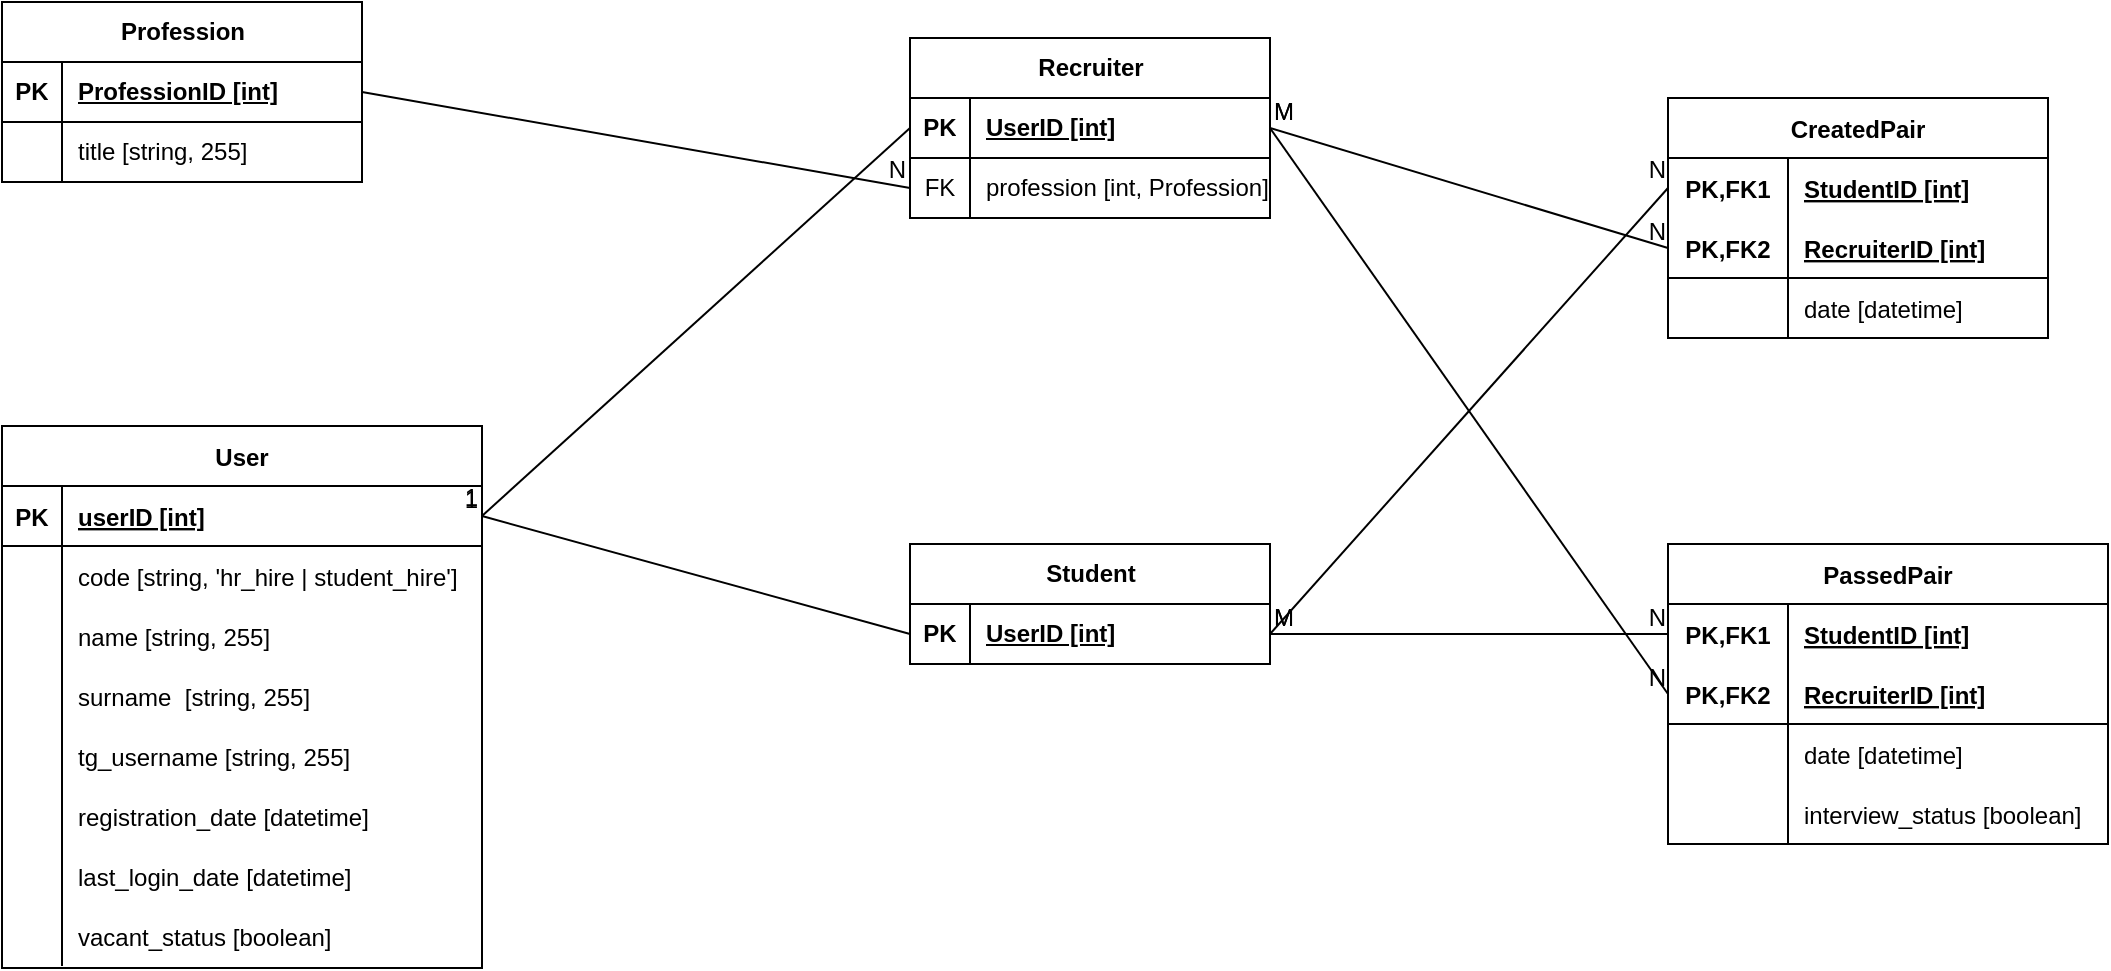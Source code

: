 <mxfile version="21.7.2" type="device">
  <diagram id="mculKDjWNxcwX99uYk2L" name="Страница 1">
    <mxGraphModel dx="2266" dy="791" grid="0" gridSize="10" guides="1" tooltips="1" connect="1" arrows="1" fold="1" page="1" pageScale="1" pageWidth="400000" pageHeight="400000" math="0" shadow="0">
      <root>
        <mxCell id="0" />
        <mxCell id="1" parent="0" />
        <mxCell id="CzE8QsRGte8Shj3lOqac-1" value="User" style="shape=table;startSize=30;container=1;collapsible=1;childLayout=tableLayout;fixedRows=1;rowLines=0;fontStyle=1;align=center;resizeLast=1;" parent="1" vertex="1">
          <mxGeometry x="135" y="407" width="240" height="271" as="geometry">
            <mxRectangle x="270" y="170" width="70" height="30" as="alternateBounds" />
          </mxGeometry>
        </mxCell>
        <mxCell id="CzE8QsRGte8Shj3lOqac-2" value="" style="shape=tableRow;horizontal=0;startSize=0;swimlaneHead=0;swimlaneBody=0;fillColor=none;collapsible=0;dropTarget=0;points=[[0,0.5],[1,0.5]];portConstraint=eastwest;top=0;left=0;right=0;bottom=1;" parent="CzE8QsRGte8Shj3lOqac-1" vertex="1">
          <mxGeometry y="30" width="240" height="30" as="geometry" />
        </mxCell>
        <mxCell id="CzE8QsRGte8Shj3lOqac-3" value="PK" style="shape=partialRectangle;connectable=0;fillColor=none;top=0;left=0;bottom=0;right=0;fontStyle=1;overflow=hidden;" parent="CzE8QsRGte8Shj3lOqac-2" vertex="1">
          <mxGeometry width="30" height="30" as="geometry">
            <mxRectangle width="30" height="30" as="alternateBounds" />
          </mxGeometry>
        </mxCell>
        <mxCell id="CzE8QsRGte8Shj3lOqac-4" value="userID [int]" style="shape=partialRectangle;connectable=0;fillColor=none;top=0;left=0;bottom=0;right=0;align=left;spacingLeft=6;fontStyle=5;overflow=hidden;" parent="CzE8QsRGte8Shj3lOqac-2" vertex="1">
          <mxGeometry x="30" width="210" height="30" as="geometry">
            <mxRectangle width="210" height="30" as="alternateBounds" />
          </mxGeometry>
        </mxCell>
        <mxCell id="CzE8QsRGte8Shj3lOqac-5" value="" style="shape=tableRow;horizontal=0;startSize=0;swimlaneHead=0;swimlaneBody=0;fillColor=none;collapsible=0;dropTarget=0;points=[[0,0.5],[1,0.5]];portConstraint=eastwest;top=0;left=0;right=0;bottom=0;" parent="CzE8QsRGte8Shj3lOqac-1" vertex="1">
          <mxGeometry y="60" width="240" height="30" as="geometry" />
        </mxCell>
        <mxCell id="CzE8QsRGte8Shj3lOqac-6" value="" style="shape=partialRectangle;connectable=0;fillColor=none;top=0;left=0;bottom=0;right=0;editable=1;overflow=hidden;" parent="CzE8QsRGte8Shj3lOqac-5" vertex="1">
          <mxGeometry width="30" height="30" as="geometry">
            <mxRectangle width="30" height="30" as="alternateBounds" />
          </mxGeometry>
        </mxCell>
        <mxCell id="CzE8QsRGte8Shj3lOqac-7" value="code [string, &#39;hr_hire | student_hire&#39;]" style="shape=partialRectangle;connectable=0;fillColor=none;top=0;left=0;bottom=0;right=0;align=left;spacingLeft=6;overflow=hidden;" parent="CzE8QsRGte8Shj3lOqac-5" vertex="1">
          <mxGeometry x="30" width="210" height="30" as="geometry">
            <mxRectangle width="210" height="30" as="alternateBounds" />
          </mxGeometry>
        </mxCell>
        <mxCell id="CzE8QsRGte8Shj3lOqac-8" value="" style="shape=tableRow;horizontal=0;startSize=0;swimlaneHead=0;swimlaneBody=0;fillColor=none;collapsible=0;dropTarget=0;points=[[0,0.5],[1,0.5]];portConstraint=eastwest;top=0;left=0;right=0;bottom=0;" parent="CzE8QsRGte8Shj3lOqac-1" vertex="1">
          <mxGeometry y="90" width="240" height="30" as="geometry" />
        </mxCell>
        <mxCell id="CzE8QsRGte8Shj3lOqac-9" value="" style="shape=partialRectangle;connectable=0;fillColor=none;top=0;left=0;bottom=0;right=0;editable=1;overflow=hidden;" parent="CzE8QsRGte8Shj3lOqac-8" vertex="1">
          <mxGeometry width="30" height="30" as="geometry">
            <mxRectangle width="30" height="30" as="alternateBounds" />
          </mxGeometry>
        </mxCell>
        <mxCell id="CzE8QsRGte8Shj3lOqac-10" value="name [string, 255]" style="shape=partialRectangle;connectable=0;fillColor=none;top=0;left=0;bottom=0;right=0;align=left;spacingLeft=6;overflow=hidden;" parent="CzE8QsRGte8Shj3lOqac-8" vertex="1">
          <mxGeometry x="30" width="210" height="30" as="geometry">
            <mxRectangle width="210" height="30" as="alternateBounds" />
          </mxGeometry>
        </mxCell>
        <mxCell id="CzE8QsRGte8Shj3lOqac-11" value="" style="shape=tableRow;horizontal=0;startSize=0;swimlaneHead=0;swimlaneBody=0;fillColor=none;collapsible=0;dropTarget=0;points=[[0,0.5],[1,0.5]];portConstraint=eastwest;top=0;left=0;right=0;bottom=0;" parent="CzE8QsRGte8Shj3lOqac-1" vertex="1">
          <mxGeometry y="120" width="240" height="30" as="geometry" />
        </mxCell>
        <mxCell id="CzE8QsRGte8Shj3lOqac-12" value="" style="shape=partialRectangle;connectable=0;fillColor=none;top=0;left=0;bottom=0;right=0;editable=1;overflow=hidden;" parent="CzE8QsRGte8Shj3lOqac-11" vertex="1">
          <mxGeometry width="30" height="30" as="geometry">
            <mxRectangle width="30" height="30" as="alternateBounds" />
          </mxGeometry>
        </mxCell>
        <mxCell id="CzE8QsRGte8Shj3lOqac-13" value="surname  [string, 255]" style="shape=partialRectangle;connectable=0;fillColor=none;top=0;left=0;bottom=0;right=0;align=left;spacingLeft=6;overflow=hidden;" parent="CzE8QsRGte8Shj3lOqac-11" vertex="1">
          <mxGeometry x="30" width="210" height="30" as="geometry">
            <mxRectangle width="210" height="30" as="alternateBounds" />
          </mxGeometry>
        </mxCell>
        <mxCell id="CzE8QsRGte8Shj3lOqac-32" value="" style="shape=tableRow;horizontal=0;startSize=0;swimlaneHead=0;swimlaneBody=0;fillColor=none;collapsible=0;dropTarget=0;points=[[0,0.5],[1,0.5]];portConstraint=eastwest;top=0;left=0;right=0;bottom=0;" parent="CzE8QsRGte8Shj3lOqac-1" vertex="1">
          <mxGeometry y="150" width="240" height="30" as="geometry" />
        </mxCell>
        <mxCell id="CzE8QsRGte8Shj3lOqac-33" value="" style="shape=partialRectangle;connectable=0;fillColor=none;top=0;left=0;bottom=0;right=0;editable=1;overflow=hidden;" parent="CzE8QsRGte8Shj3lOqac-32" vertex="1">
          <mxGeometry width="30" height="30" as="geometry">
            <mxRectangle width="30" height="30" as="alternateBounds" />
          </mxGeometry>
        </mxCell>
        <mxCell id="CzE8QsRGte8Shj3lOqac-34" value="tg_username [string, 255]" style="shape=partialRectangle;connectable=0;fillColor=none;top=0;left=0;bottom=0;right=0;align=left;spacingLeft=6;overflow=hidden;" parent="CzE8QsRGte8Shj3lOqac-32" vertex="1">
          <mxGeometry x="30" width="210" height="30" as="geometry">
            <mxRectangle width="210" height="30" as="alternateBounds" />
          </mxGeometry>
        </mxCell>
        <mxCell id="CzE8QsRGte8Shj3lOqac-35" value="" style="shape=tableRow;horizontal=0;startSize=0;swimlaneHead=0;swimlaneBody=0;fillColor=none;collapsible=0;dropTarget=0;points=[[0,0.5],[1,0.5]];portConstraint=eastwest;top=0;left=0;right=0;bottom=0;" parent="CzE8QsRGte8Shj3lOqac-1" vertex="1">
          <mxGeometry y="180" width="240" height="30" as="geometry" />
        </mxCell>
        <mxCell id="CzE8QsRGte8Shj3lOqac-36" value="" style="shape=partialRectangle;connectable=0;fillColor=none;top=0;left=0;bottom=0;right=0;editable=1;overflow=hidden;" parent="CzE8QsRGte8Shj3lOqac-35" vertex="1">
          <mxGeometry width="30" height="30" as="geometry">
            <mxRectangle width="30" height="30" as="alternateBounds" />
          </mxGeometry>
        </mxCell>
        <mxCell id="CzE8QsRGte8Shj3lOqac-37" value="registration_date [datetime]" style="shape=partialRectangle;connectable=0;fillColor=none;top=0;left=0;bottom=0;right=0;align=left;spacingLeft=6;overflow=hidden;" parent="CzE8QsRGte8Shj3lOqac-35" vertex="1">
          <mxGeometry x="30" width="210" height="30" as="geometry">
            <mxRectangle width="210" height="30" as="alternateBounds" />
          </mxGeometry>
        </mxCell>
        <mxCell id="2kjwmSUVlxlNV21aNKd8-40" value="" style="shape=tableRow;horizontal=0;startSize=0;swimlaneHead=0;swimlaneBody=0;fillColor=none;collapsible=0;dropTarget=0;points=[[0,0.5],[1,0.5]];portConstraint=eastwest;top=0;left=0;right=0;bottom=0;" parent="CzE8QsRGte8Shj3lOqac-1" vertex="1">
          <mxGeometry y="210" width="240" height="30" as="geometry" />
        </mxCell>
        <mxCell id="2kjwmSUVlxlNV21aNKd8-41" value="" style="shape=partialRectangle;connectable=0;fillColor=none;top=0;left=0;bottom=0;right=0;editable=1;overflow=hidden;" parent="2kjwmSUVlxlNV21aNKd8-40" vertex="1">
          <mxGeometry width="30" height="30" as="geometry">
            <mxRectangle width="30" height="30" as="alternateBounds" />
          </mxGeometry>
        </mxCell>
        <mxCell id="2kjwmSUVlxlNV21aNKd8-42" value="last_login_date [datetime]" style="shape=partialRectangle;connectable=0;fillColor=none;top=0;left=0;bottom=0;right=0;align=left;spacingLeft=6;overflow=hidden;" parent="2kjwmSUVlxlNV21aNKd8-40" vertex="1">
          <mxGeometry x="30" width="210" height="30" as="geometry">
            <mxRectangle width="210" height="30" as="alternateBounds" />
          </mxGeometry>
        </mxCell>
        <mxCell id="2kjwmSUVlxlNV21aNKd8-37" value="" style="shape=tableRow;horizontal=0;startSize=0;swimlaneHead=0;swimlaneBody=0;fillColor=none;collapsible=0;dropTarget=0;points=[[0,0.5],[1,0.5]];portConstraint=eastwest;top=0;left=0;right=0;bottom=0;" parent="CzE8QsRGte8Shj3lOqac-1" vertex="1">
          <mxGeometry y="240" width="240" height="30" as="geometry" />
        </mxCell>
        <mxCell id="2kjwmSUVlxlNV21aNKd8-38" value="" style="shape=partialRectangle;connectable=0;fillColor=none;top=0;left=0;bottom=0;right=0;editable=1;overflow=hidden;" parent="2kjwmSUVlxlNV21aNKd8-37" vertex="1">
          <mxGeometry width="30" height="30" as="geometry">
            <mxRectangle width="30" height="30" as="alternateBounds" />
          </mxGeometry>
        </mxCell>
        <mxCell id="2kjwmSUVlxlNV21aNKd8-39" value="vacant_status [boolean]" style="shape=partialRectangle;connectable=0;fillColor=none;top=0;left=0;bottom=0;right=0;align=left;spacingLeft=6;overflow=hidden;" parent="2kjwmSUVlxlNV21aNKd8-37" vertex="1">
          <mxGeometry x="30" width="210" height="30" as="geometry">
            <mxRectangle width="210" height="30" as="alternateBounds" />
          </mxGeometry>
        </mxCell>
        <mxCell id="CzE8QsRGte8Shj3lOqac-38" value="CreatedPair" style="shape=table;startSize=30;container=1;collapsible=1;childLayout=tableLayout;fixedRows=1;rowLines=0;fontStyle=1;align=center;resizeLast=1;" parent="1" vertex="1">
          <mxGeometry x="968" y="243" width="190" height="120" as="geometry" />
        </mxCell>
        <mxCell id="CzE8QsRGte8Shj3lOqac-39" value="" style="shape=tableRow;horizontal=0;startSize=0;swimlaneHead=0;swimlaneBody=0;fillColor=none;collapsible=0;dropTarget=0;points=[[0,0.5],[1,0.5]];portConstraint=eastwest;top=0;left=0;right=0;bottom=0;" parent="CzE8QsRGte8Shj3lOqac-38" vertex="1">
          <mxGeometry y="30" width="190" height="30" as="geometry" />
        </mxCell>
        <mxCell id="CzE8QsRGte8Shj3lOqac-40" value="PK,FK1" style="shape=partialRectangle;connectable=0;fillColor=none;top=0;left=0;bottom=0;right=0;fontStyle=1;overflow=hidden;" parent="CzE8QsRGte8Shj3lOqac-39" vertex="1">
          <mxGeometry width="60" height="30" as="geometry">
            <mxRectangle width="60" height="30" as="alternateBounds" />
          </mxGeometry>
        </mxCell>
        <mxCell id="CzE8QsRGte8Shj3lOqac-41" value="StudentID [int]" style="shape=partialRectangle;connectable=0;fillColor=none;top=0;left=0;bottom=0;right=0;align=left;spacingLeft=6;fontStyle=5;overflow=hidden;" parent="CzE8QsRGte8Shj3lOqac-39" vertex="1">
          <mxGeometry x="60" width="130" height="30" as="geometry">
            <mxRectangle width="130" height="30" as="alternateBounds" />
          </mxGeometry>
        </mxCell>
        <mxCell id="CzE8QsRGte8Shj3lOqac-42" value="" style="shape=tableRow;horizontal=0;startSize=0;swimlaneHead=0;swimlaneBody=0;fillColor=none;collapsible=0;dropTarget=0;points=[[0,0.5],[1,0.5]];portConstraint=eastwest;top=0;left=0;right=0;bottom=1;" parent="CzE8QsRGte8Shj3lOqac-38" vertex="1">
          <mxGeometry y="60" width="190" height="30" as="geometry" />
        </mxCell>
        <mxCell id="CzE8QsRGte8Shj3lOqac-43" value="PK,FK2" style="shape=partialRectangle;connectable=0;fillColor=none;top=0;left=0;bottom=0;right=0;fontStyle=1;overflow=hidden;" parent="CzE8QsRGte8Shj3lOqac-42" vertex="1">
          <mxGeometry width="60" height="30" as="geometry">
            <mxRectangle width="60" height="30" as="alternateBounds" />
          </mxGeometry>
        </mxCell>
        <mxCell id="CzE8QsRGte8Shj3lOqac-44" value="RecruiterID [int]" style="shape=partialRectangle;connectable=0;fillColor=none;top=0;left=0;bottom=0;right=0;align=left;spacingLeft=6;fontStyle=5;overflow=hidden;" parent="CzE8QsRGte8Shj3lOqac-42" vertex="1">
          <mxGeometry x="60" width="130" height="30" as="geometry">
            <mxRectangle width="130" height="30" as="alternateBounds" />
          </mxGeometry>
        </mxCell>
        <mxCell id="CzE8QsRGte8Shj3lOqac-45" value="" style="shape=tableRow;horizontal=0;startSize=0;swimlaneHead=0;swimlaneBody=0;fillColor=none;collapsible=0;dropTarget=0;points=[[0,0.5],[1,0.5]];portConstraint=eastwest;top=0;left=0;right=0;bottom=0;" parent="CzE8QsRGte8Shj3lOqac-38" vertex="1">
          <mxGeometry y="90" width="190" height="30" as="geometry" />
        </mxCell>
        <mxCell id="CzE8QsRGte8Shj3lOqac-46" value="" style="shape=partialRectangle;connectable=0;fillColor=none;top=0;left=0;bottom=0;right=0;editable=1;overflow=hidden;" parent="CzE8QsRGte8Shj3lOqac-45" vertex="1">
          <mxGeometry width="60" height="30" as="geometry">
            <mxRectangle width="60" height="30" as="alternateBounds" />
          </mxGeometry>
        </mxCell>
        <mxCell id="CzE8QsRGte8Shj3lOqac-47" value="date [datetime]" style="shape=partialRectangle;connectable=0;fillColor=none;top=0;left=0;bottom=0;right=0;align=left;spacingLeft=6;overflow=hidden;" parent="CzE8QsRGte8Shj3lOqac-45" vertex="1">
          <mxGeometry x="60" width="130" height="30" as="geometry">
            <mxRectangle width="130" height="30" as="alternateBounds" />
          </mxGeometry>
        </mxCell>
        <mxCell id="2kjwmSUVlxlNV21aNKd8-1" value="Recruiter" style="shape=table;startSize=30;container=1;collapsible=1;childLayout=tableLayout;fixedRows=1;rowLines=0;fontStyle=1;align=center;resizeLast=1;html=1;" parent="1" vertex="1">
          <mxGeometry x="589" y="213" width="180" height="90" as="geometry" />
        </mxCell>
        <mxCell id="2kjwmSUVlxlNV21aNKd8-2" value="" style="shape=tableRow;horizontal=0;startSize=0;swimlaneHead=0;swimlaneBody=0;fillColor=none;collapsible=0;dropTarget=0;points=[[0,0.5],[1,0.5]];portConstraint=eastwest;top=0;left=0;right=0;bottom=1;" parent="2kjwmSUVlxlNV21aNKd8-1" vertex="1">
          <mxGeometry y="30" width="180" height="30" as="geometry" />
        </mxCell>
        <mxCell id="2kjwmSUVlxlNV21aNKd8-3" value="PK" style="shape=partialRectangle;connectable=0;fillColor=none;top=0;left=0;bottom=0;right=0;fontStyle=1;overflow=hidden;whiteSpace=wrap;html=1;" parent="2kjwmSUVlxlNV21aNKd8-2" vertex="1">
          <mxGeometry width="30" height="30" as="geometry">
            <mxRectangle width="30" height="30" as="alternateBounds" />
          </mxGeometry>
        </mxCell>
        <mxCell id="2kjwmSUVlxlNV21aNKd8-4" value="UserID [int]" style="shape=partialRectangle;connectable=0;fillColor=none;top=0;left=0;bottom=0;right=0;align=left;spacingLeft=6;fontStyle=5;overflow=hidden;whiteSpace=wrap;html=1;" parent="2kjwmSUVlxlNV21aNKd8-2" vertex="1">
          <mxGeometry x="30" width="150" height="30" as="geometry">
            <mxRectangle width="150" height="30" as="alternateBounds" />
          </mxGeometry>
        </mxCell>
        <mxCell id="2kjwmSUVlxlNV21aNKd8-5" value="" style="shape=tableRow;horizontal=0;startSize=0;swimlaneHead=0;swimlaneBody=0;fillColor=none;collapsible=0;dropTarget=0;points=[[0,0.5],[1,0.5]];portConstraint=eastwest;top=0;left=0;right=0;bottom=0;" parent="2kjwmSUVlxlNV21aNKd8-1" vertex="1">
          <mxGeometry y="60" width="180" height="30" as="geometry" />
        </mxCell>
        <mxCell id="2kjwmSUVlxlNV21aNKd8-6" value="FK" style="shape=partialRectangle;connectable=0;fillColor=none;top=0;left=0;bottom=0;right=0;editable=1;overflow=hidden;whiteSpace=wrap;html=1;" parent="2kjwmSUVlxlNV21aNKd8-5" vertex="1">
          <mxGeometry width="30" height="30" as="geometry">
            <mxRectangle width="30" height="30" as="alternateBounds" />
          </mxGeometry>
        </mxCell>
        <mxCell id="2kjwmSUVlxlNV21aNKd8-7" value="profession [int, Profession]" style="shape=partialRectangle;connectable=0;fillColor=none;top=0;left=0;bottom=0;right=0;align=left;spacingLeft=6;overflow=hidden;whiteSpace=wrap;html=1;" parent="2kjwmSUVlxlNV21aNKd8-5" vertex="1">
          <mxGeometry x="30" width="150" height="30" as="geometry">
            <mxRectangle width="150" height="30" as="alternateBounds" />
          </mxGeometry>
        </mxCell>
        <mxCell id="2kjwmSUVlxlNV21aNKd8-14" value="Student" style="shape=table;startSize=30;container=1;collapsible=1;childLayout=tableLayout;fixedRows=1;rowLines=0;fontStyle=1;align=center;resizeLast=1;html=1;" parent="1" vertex="1">
          <mxGeometry x="589" y="466" width="180" height="60" as="geometry" />
        </mxCell>
        <mxCell id="2kjwmSUVlxlNV21aNKd8-15" value="" style="shape=tableRow;horizontal=0;startSize=0;swimlaneHead=0;swimlaneBody=0;fillColor=none;collapsible=0;dropTarget=0;points=[[0,0.5],[1,0.5]];portConstraint=eastwest;top=0;left=0;right=0;bottom=1;" parent="2kjwmSUVlxlNV21aNKd8-14" vertex="1">
          <mxGeometry y="30" width="180" height="30" as="geometry" />
        </mxCell>
        <mxCell id="2kjwmSUVlxlNV21aNKd8-16" value="PK" style="shape=partialRectangle;connectable=0;fillColor=none;top=0;left=0;bottom=0;right=0;fontStyle=1;overflow=hidden;whiteSpace=wrap;html=1;" parent="2kjwmSUVlxlNV21aNKd8-15" vertex="1">
          <mxGeometry width="30" height="30" as="geometry">
            <mxRectangle width="30" height="30" as="alternateBounds" />
          </mxGeometry>
        </mxCell>
        <mxCell id="2kjwmSUVlxlNV21aNKd8-17" value="UserID [int]" style="shape=partialRectangle;connectable=0;fillColor=none;top=0;left=0;bottom=0;right=0;align=left;spacingLeft=6;fontStyle=5;overflow=hidden;whiteSpace=wrap;html=1;" parent="2kjwmSUVlxlNV21aNKd8-15" vertex="1">
          <mxGeometry x="30" width="150" height="30" as="geometry">
            <mxRectangle width="150" height="30" as="alternateBounds" />
          </mxGeometry>
        </mxCell>
        <mxCell id="2kjwmSUVlxlNV21aNKd8-25" value="Profession" style="shape=table;startSize=30;container=1;collapsible=1;childLayout=tableLayout;fixedRows=1;rowLines=0;fontStyle=1;align=center;resizeLast=1;html=1;" parent="1" vertex="1">
          <mxGeometry x="135" y="195" width="180" height="90" as="geometry" />
        </mxCell>
        <mxCell id="2kjwmSUVlxlNV21aNKd8-26" value="" style="shape=tableRow;horizontal=0;startSize=0;swimlaneHead=0;swimlaneBody=0;fillColor=none;collapsible=0;dropTarget=0;points=[[0,0.5],[1,0.5]];portConstraint=eastwest;top=0;left=0;right=0;bottom=1;" parent="2kjwmSUVlxlNV21aNKd8-25" vertex="1">
          <mxGeometry y="30" width="180" height="30" as="geometry" />
        </mxCell>
        <mxCell id="2kjwmSUVlxlNV21aNKd8-27" value="PK" style="shape=partialRectangle;connectable=0;fillColor=none;top=0;left=0;bottom=0;right=0;fontStyle=1;overflow=hidden;whiteSpace=wrap;html=1;" parent="2kjwmSUVlxlNV21aNKd8-26" vertex="1">
          <mxGeometry width="30" height="30" as="geometry">
            <mxRectangle width="30" height="30" as="alternateBounds" />
          </mxGeometry>
        </mxCell>
        <mxCell id="2kjwmSUVlxlNV21aNKd8-28" value="ProfessionID [int]" style="shape=partialRectangle;connectable=0;fillColor=none;top=0;left=0;bottom=0;right=0;align=left;spacingLeft=6;fontStyle=5;overflow=hidden;whiteSpace=wrap;html=1;" parent="2kjwmSUVlxlNV21aNKd8-26" vertex="1">
          <mxGeometry x="30" width="150" height="30" as="geometry">
            <mxRectangle width="150" height="30" as="alternateBounds" />
          </mxGeometry>
        </mxCell>
        <mxCell id="2kjwmSUVlxlNV21aNKd8-29" value="" style="shape=tableRow;horizontal=0;startSize=0;swimlaneHead=0;swimlaneBody=0;fillColor=none;collapsible=0;dropTarget=0;points=[[0,0.5],[1,0.5]];portConstraint=eastwest;top=0;left=0;right=0;bottom=0;" parent="2kjwmSUVlxlNV21aNKd8-25" vertex="1">
          <mxGeometry y="60" width="180" height="30" as="geometry" />
        </mxCell>
        <mxCell id="2kjwmSUVlxlNV21aNKd8-30" value="" style="shape=partialRectangle;connectable=0;fillColor=none;top=0;left=0;bottom=0;right=0;editable=1;overflow=hidden;whiteSpace=wrap;html=1;" parent="2kjwmSUVlxlNV21aNKd8-29" vertex="1">
          <mxGeometry width="30" height="30" as="geometry">
            <mxRectangle width="30" height="30" as="alternateBounds" />
          </mxGeometry>
        </mxCell>
        <mxCell id="2kjwmSUVlxlNV21aNKd8-31" value="title [string, 255]" style="shape=partialRectangle;connectable=0;fillColor=none;top=0;left=0;bottom=0;right=0;align=left;spacingLeft=6;overflow=hidden;whiteSpace=wrap;html=1;" parent="2kjwmSUVlxlNV21aNKd8-29" vertex="1">
          <mxGeometry x="30" width="150" height="30" as="geometry">
            <mxRectangle width="150" height="30" as="alternateBounds" />
          </mxGeometry>
        </mxCell>
        <mxCell id="2kjwmSUVlxlNV21aNKd8-32" value="" style="endArrow=none;html=1;rounded=0;exitX=1;exitY=0.5;exitDx=0;exitDy=0;entryX=0;entryY=0.5;entryDx=0;entryDy=0;" parent="1" source="2kjwmSUVlxlNV21aNKd8-26" target="2kjwmSUVlxlNV21aNKd8-5" edge="1">
          <mxGeometry relative="1" as="geometry">
            <mxPoint x="160" y="154" as="sourcePoint" />
            <mxPoint x="320" y="154" as="targetPoint" />
          </mxGeometry>
        </mxCell>
        <mxCell id="2kjwmSUVlxlNV21aNKd8-33" value="N" style="resizable=0;html=1;whiteSpace=wrap;align=right;verticalAlign=bottom;" parent="2kjwmSUVlxlNV21aNKd8-32" connectable="0" vertex="1">
          <mxGeometry x="1" relative="1" as="geometry" />
        </mxCell>
        <mxCell id="2kjwmSUVlxlNV21aNKd8-43" value="PassedPair" style="shape=table;startSize=30;container=1;collapsible=1;childLayout=tableLayout;fixedRows=1;rowLines=0;fontStyle=1;align=center;resizeLast=1;" parent="1" vertex="1">
          <mxGeometry x="968" y="466" width="220" height="150" as="geometry" />
        </mxCell>
        <mxCell id="2kjwmSUVlxlNV21aNKd8-44" value="" style="shape=tableRow;horizontal=0;startSize=0;swimlaneHead=0;swimlaneBody=0;fillColor=none;collapsible=0;dropTarget=0;points=[[0,0.5],[1,0.5]];portConstraint=eastwest;top=0;left=0;right=0;bottom=0;" parent="2kjwmSUVlxlNV21aNKd8-43" vertex="1">
          <mxGeometry y="30" width="220" height="30" as="geometry" />
        </mxCell>
        <mxCell id="2kjwmSUVlxlNV21aNKd8-45" value="PK,FK1" style="shape=partialRectangle;connectable=0;fillColor=none;top=0;left=0;bottom=0;right=0;fontStyle=1;overflow=hidden;" parent="2kjwmSUVlxlNV21aNKd8-44" vertex="1">
          <mxGeometry width="60" height="30" as="geometry">
            <mxRectangle width="60" height="30" as="alternateBounds" />
          </mxGeometry>
        </mxCell>
        <mxCell id="2kjwmSUVlxlNV21aNKd8-46" value="StudentID [int]" style="shape=partialRectangle;connectable=0;fillColor=none;top=0;left=0;bottom=0;right=0;align=left;spacingLeft=6;fontStyle=5;overflow=hidden;" parent="2kjwmSUVlxlNV21aNKd8-44" vertex="1">
          <mxGeometry x="60" width="160" height="30" as="geometry">
            <mxRectangle width="160" height="30" as="alternateBounds" />
          </mxGeometry>
        </mxCell>
        <mxCell id="2kjwmSUVlxlNV21aNKd8-47" value="" style="shape=tableRow;horizontal=0;startSize=0;swimlaneHead=0;swimlaneBody=0;fillColor=none;collapsible=0;dropTarget=0;points=[[0,0.5],[1,0.5]];portConstraint=eastwest;top=0;left=0;right=0;bottom=1;" parent="2kjwmSUVlxlNV21aNKd8-43" vertex="1">
          <mxGeometry y="60" width="220" height="30" as="geometry" />
        </mxCell>
        <mxCell id="2kjwmSUVlxlNV21aNKd8-48" value="PK,FK2" style="shape=partialRectangle;connectable=0;fillColor=none;top=0;left=0;bottom=0;right=0;fontStyle=1;overflow=hidden;" parent="2kjwmSUVlxlNV21aNKd8-47" vertex="1">
          <mxGeometry width="60" height="30" as="geometry">
            <mxRectangle width="60" height="30" as="alternateBounds" />
          </mxGeometry>
        </mxCell>
        <mxCell id="2kjwmSUVlxlNV21aNKd8-49" value="RecruiterID [int]" style="shape=partialRectangle;connectable=0;fillColor=none;top=0;left=0;bottom=0;right=0;align=left;spacingLeft=6;fontStyle=5;overflow=hidden;" parent="2kjwmSUVlxlNV21aNKd8-47" vertex="1">
          <mxGeometry x="60" width="160" height="30" as="geometry">
            <mxRectangle width="160" height="30" as="alternateBounds" />
          </mxGeometry>
        </mxCell>
        <mxCell id="2kjwmSUVlxlNV21aNKd8-50" value="" style="shape=tableRow;horizontal=0;startSize=0;swimlaneHead=0;swimlaneBody=0;fillColor=none;collapsible=0;dropTarget=0;points=[[0,0.5],[1,0.5]];portConstraint=eastwest;top=0;left=0;right=0;bottom=0;" parent="2kjwmSUVlxlNV21aNKd8-43" vertex="1">
          <mxGeometry y="90" width="220" height="30" as="geometry" />
        </mxCell>
        <mxCell id="2kjwmSUVlxlNV21aNKd8-51" value="" style="shape=partialRectangle;connectable=0;fillColor=none;top=0;left=0;bottom=0;right=0;editable=1;overflow=hidden;" parent="2kjwmSUVlxlNV21aNKd8-50" vertex="1">
          <mxGeometry width="60" height="30" as="geometry">
            <mxRectangle width="60" height="30" as="alternateBounds" />
          </mxGeometry>
        </mxCell>
        <mxCell id="2kjwmSUVlxlNV21aNKd8-52" value="date [datetime]" style="shape=partialRectangle;connectable=0;fillColor=none;top=0;left=0;bottom=0;right=0;align=left;spacingLeft=6;overflow=hidden;" parent="2kjwmSUVlxlNV21aNKd8-50" vertex="1">
          <mxGeometry x="60" width="160" height="30" as="geometry">
            <mxRectangle width="160" height="30" as="alternateBounds" />
          </mxGeometry>
        </mxCell>
        <mxCell id="2kjwmSUVlxlNV21aNKd8-53" value="" style="shape=tableRow;horizontal=0;startSize=0;swimlaneHead=0;swimlaneBody=0;fillColor=none;collapsible=0;dropTarget=0;points=[[0,0.5],[1,0.5]];portConstraint=eastwest;top=0;left=0;right=0;bottom=0;" parent="2kjwmSUVlxlNV21aNKd8-43" vertex="1">
          <mxGeometry y="120" width="220" height="30" as="geometry" />
        </mxCell>
        <mxCell id="2kjwmSUVlxlNV21aNKd8-54" value="" style="shape=partialRectangle;connectable=0;fillColor=none;top=0;left=0;bottom=0;right=0;editable=1;overflow=hidden;" parent="2kjwmSUVlxlNV21aNKd8-53" vertex="1">
          <mxGeometry width="60" height="30" as="geometry">
            <mxRectangle width="60" height="30" as="alternateBounds" />
          </mxGeometry>
        </mxCell>
        <mxCell id="2kjwmSUVlxlNV21aNKd8-55" value="interview_status [boolean]" style="shape=partialRectangle;connectable=0;fillColor=none;top=0;left=0;bottom=0;right=0;align=left;spacingLeft=6;overflow=hidden;" parent="2kjwmSUVlxlNV21aNKd8-53" vertex="1">
          <mxGeometry x="60" width="160" height="30" as="geometry">
            <mxRectangle width="160" height="30" as="alternateBounds" />
          </mxGeometry>
        </mxCell>
        <mxCell id="sqCNQ7C6zreJnJRteWXT-1" value="" style="endArrow=none;html=1;rounded=0;exitX=0;exitY=0.5;exitDx=0;exitDy=0;entryX=1;entryY=0.5;entryDx=0;entryDy=0;" edge="1" parent="1" source="2kjwmSUVlxlNV21aNKd8-2" target="CzE8QsRGte8Shj3lOqac-2">
          <mxGeometry relative="1" as="geometry">
            <mxPoint x="1064" y="409" as="sourcePoint" />
            <mxPoint x="1224" y="409" as="targetPoint" />
          </mxGeometry>
        </mxCell>
        <mxCell id="sqCNQ7C6zreJnJRteWXT-2" value="1" style="resizable=0;html=1;whiteSpace=wrap;align=right;verticalAlign=bottom;" connectable="0" vertex="1" parent="sqCNQ7C6zreJnJRteWXT-1">
          <mxGeometry x="1" relative="1" as="geometry" />
        </mxCell>
        <mxCell id="sqCNQ7C6zreJnJRteWXT-3" value="" style="endArrow=none;html=1;rounded=0;entryX=1;entryY=0.5;entryDx=0;entryDy=0;exitX=0;exitY=0.5;exitDx=0;exitDy=0;" edge="1" parent="1" source="2kjwmSUVlxlNV21aNKd8-15" target="CzE8QsRGte8Shj3lOqac-2">
          <mxGeometry relative="1" as="geometry">
            <mxPoint x="541" y="591" as="sourcePoint" />
            <mxPoint x="466" y="344" as="targetPoint" />
          </mxGeometry>
        </mxCell>
        <mxCell id="sqCNQ7C6zreJnJRteWXT-4" value="1" style="resizable=0;html=1;whiteSpace=wrap;align=right;verticalAlign=bottom;" connectable="0" vertex="1" parent="sqCNQ7C6zreJnJRteWXT-3">
          <mxGeometry x="1" relative="1" as="geometry" />
        </mxCell>
        <mxCell id="sqCNQ7C6zreJnJRteWXT-5" value="" style="endArrow=none;html=1;rounded=0;exitX=1;exitY=0.5;exitDx=0;exitDy=0;entryX=0;entryY=0.5;entryDx=0;entryDy=0;" edge="1" parent="1" source="2kjwmSUVlxlNV21aNKd8-15" target="2kjwmSUVlxlNV21aNKd8-44">
          <mxGeometry relative="1" as="geometry">
            <mxPoint x="1064" y="409" as="sourcePoint" />
            <mxPoint x="1224" y="409" as="targetPoint" />
          </mxGeometry>
        </mxCell>
        <mxCell id="sqCNQ7C6zreJnJRteWXT-6" value="M" style="resizable=0;html=1;whiteSpace=wrap;align=left;verticalAlign=bottom;" connectable="0" vertex="1" parent="sqCNQ7C6zreJnJRteWXT-5">
          <mxGeometry x="-1" relative="1" as="geometry" />
        </mxCell>
        <mxCell id="sqCNQ7C6zreJnJRteWXT-7" value="N" style="resizable=0;html=1;whiteSpace=wrap;align=right;verticalAlign=bottom;" connectable="0" vertex="1" parent="sqCNQ7C6zreJnJRteWXT-5">
          <mxGeometry x="1" relative="1" as="geometry" />
        </mxCell>
        <mxCell id="sqCNQ7C6zreJnJRteWXT-8" value="" style="endArrow=none;html=1;rounded=0;exitX=1;exitY=0.5;exitDx=0;exitDy=0;entryX=0;entryY=0.5;entryDx=0;entryDy=0;" edge="1" parent="1" source="2kjwmSUVlxlNV21aNKd8-15" target="CzE8QsRGte8Shj3lOqac-39">
          <mxGeometry relative="1" as="geometry">
            <mxPoint x="779" y="521" as="sourcePoint" />
            <mxPoint x="978" y="521" as="targetPoint" />
          </mxGeometry>
        </mxCell>
        <mxCell id="sqCNQ7C6zreJnJRteWXT-9" value="M" style="resizable=0;html=1;whiteSpace=wrap;align=left;verticalAlign=bottom;" connectable="0" vertex="1" parent="sqCNQ7C6zreJnJRteWXT-8">
          <mxGeometry x="-1" relative="1" as="geometry" />
        </mxCell>
        <mxCell id="sqCNQ7C6zreJnJRteWXT-10" value="N" style="resizable=0;html=1;whiteSpace=wrap;align=right;verticalAlign=bottom;" connectable="0" vertex="1" parent="sqCNQ7C6zreJnJRteWXT-8">
          <mxGeometry x="1" relative="1" as="geometry" />
        </mxCell>
        <mxCell id="sqCNQ7C6zreJnJRteWXT-11" value="" style="endArrow=none;html=1;rounded=0;exitX=1;exitY=0.5;exitDx=0;exitDy=0;entryX=0;entryY=0.5;entryDx=0;entryDy=0;" edge="1" parent="1" source="2kjwmSUVlxlNV21aNKd8-2" target="CzE8QsRGte8Shj3lOqac-42">
          <mxGeometry relative="1" as="geometry">
            <mxPoint x="779" y="521" as="sourcePoint" />
            <mxPoint x="978" y="298" as="targetPoint" />
          </mxGeometry>
        </mxCell>
        <mxCell id="sqCNQ7C6zreJnJRteWXT-12" value="M" style="resizable=0;html=1;whiteSpace=wrap;align=left;verticalAlign=bottom;" connectable="0" vertex="1" parent="sqCNQ7C6zreJnJRteWXT-11">
          <mxGeometry x="-1" relative="1" as="geometry" />
        </mxCell>
        <mxCell id="sqCNQ7C6zreJnJRteWXT-13" value="N" style="resizable=0;html=1;whiteSpace=wrap;align=right;verticalAlign=bottom;" connectable="0" vertex="1" parent="sqCNQ7C6zreJnJRteWXT-11">
          <mxGeometry x="1" relative="1" as="geometry" />
        </mxCell>
        <mxCell id="sqCNQ7C6zreJnJRteWXT-14" value="" style="endArrow=none;html=1;rounded=0;exitX=1;exitY=0.5;exitDx=0;exitDy=0;entryX=0;entryY=0.5;entryDx=0;entryDy=0;" edge="1" parent="1" source="2kjwmSUVlxlNV21aNKd8-2" target="2kjwmSUVlxlNV21aNKd8-47">
          <mxGeometry relative="1" as="geometry">
            <mxPoint x="779" y="268" as="sourcePoint" />
            <mxPoint x="978" y="328" as="targetPoint" />
          </mxGeometry>
        </mxCell>
        <mxCell id="sqCNQ7C6zreJnJRteWXT-15" value="M" style="resizable=0;html=1;whiteSpace=wrap;align=left;verticalAlign=bottom;" connectable="0" vertex="1" parent="sqCNQ7C6zreJnJRteWXT-14">
          <mxGeometry x="-1" relative="1" as="geometry" />
        </mxCell>
        <mxCell id="sqCNQ7C6zreJnJRteWXT-16" value="N" style="resizable=0;html=1;whiteSpace=wrap;align=right;verticalAlign=bottom;" connectable="0" vertex="1" parent="sqCNQ7C6zreJnJRteWXT-14">
          <mxGeometry x="1" relative="1" as="geometry" />
        </mxCell>
      </root>
    </mxGraphModel>
  </diagram>
</mxfile>
